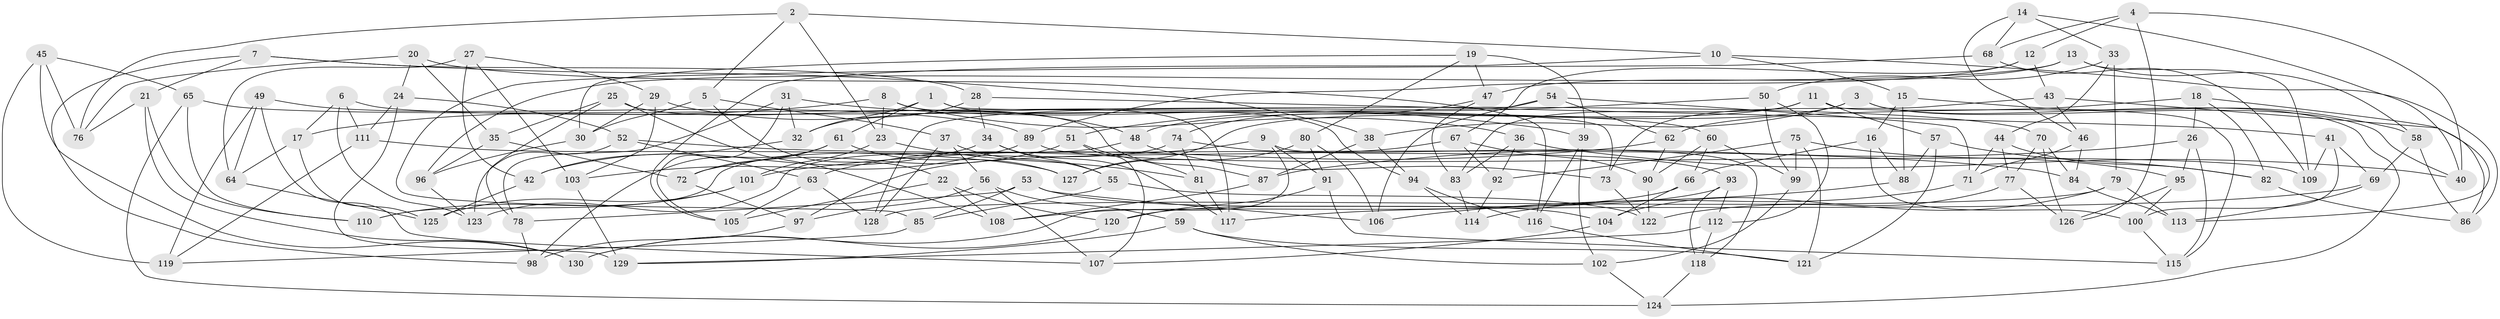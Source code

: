 // Generated by graph-tools (version 1.1) at 2025/57/03/09/25 04:57:26]
// undirected, 130 vertices, 260 edges
graph export_dot {
graph [start="1"]
  node [color=gray90,style=filled];
  1;
  2;
  3;
  4;
  5;
  6;
  7;
  8;
  9;
  10;
  11;
  12;
  13;
  14;
  15;
  16;
  17;
  18;
  19;
  20;
  21;
  22;
  23;
  24;
  25;
  26;
  27;
  28;
  29;
  30;
  31;
  32;
  33;
  34;
  35;
  36;
  37;
  38;
  39;
  40;
  41;
  42;
  43;
  44;
  45;
  46;
  47;
  48;
  49;
  50;
  51;
  52;
  53;
  54;
  55;
  56;
  57;
  58;
  59;
  60;
  61;
  62;
  63;
  64;
  65;
  66;
  67;
  68;
  69;
  70;
  71;
  72;
  73;
  74;
  75;
  76;
  77;
  78;
  79;
  80;
  81;
  82;
  83;
  84;
  85;
  86;
  87;
  88;
  89;
  90;
  91;
  92;
  93;
  94;
  95;
  96;
  97;
  98;
  99;
  100;
  101;
  102;
  103;
  104;
  105;
  106;
  107;
  108;
  109;
  110;
  111;
  112;
  113;
  114;
  115;
  116;
  117;
  118;
  119;
  120;
  121;
  122;
  123;
  124;
  125;
  126;
  127;
  128;
  129;
  130;
  1 -- 32;
  1 -- 94;
  1 -- 73;
  1 -- 61;
  2 -- 5;
  2 -- 23;
  2 -- 76;
  2 -- 10;
  3 -- 124;
  3 -- 127;
  3 -- 40;
  3 -- 38;
  4 -- 126;
  4 -- 68;
  4 -- 12;
  4 -- 40;
  5 -- 30;
  5 -- 37;
  5 -- 22;
  6 -- 60;
  6 -- 123;
  6 -- 17;
  6 -- 111;
  7 -- 98;
  7 -- 28;
  7 -- 21;
  7 -- 38;
  8 -- 23;
  8 -- 117;
  8 -- 17;
  8 -- 36;
  9 -- 63;
  9 -- 130;
  9 -- 91;
  9 -- 118;
  10 -- 86;
  10 -- 105;
  10 -- 15;
  11 -- 115;
  11 -- 57;
  11 -- 48;
  11 -- 83;
  12 -- 43;
  12 -- 89;
  12 -- 67;
  13 -- 96;
  13 -- 109;
  13 -- 58;
  13 -- 47;
  14 -- 46;
  14 -- 68;
  14 -- 33;
  14 -- 40;
  15 -- 58;
  15 -- 88;
  15 -- 16;
  16 -- 88;
  16 -- 100;
  16 -- 66;
  17 -- 125;
  17 -- 64;
  18 -- 82;
  18 -- 26;
  18 -- 113;
  18 -- 62;
  19 -- 39;
  19 -- 30;
  19 -- 80;
  19 -- 47;
  20 -- 76;
  20 -- 35;
  20 -- 24;
  20 -- 116;
  21 -- 110;
  21 -- 130;
  21 -- 76;
  22 -- 105;
  22 -- 120;
  22 -- 108;
  23 -- 101;
  23 -- 81;
  24 -- 111;
  24 -- 52;
  24 -- 129;
  25 -- 108;
  25 -- 87;
  25 -- 78;
  25 -- 35;
  26 -- 95;
  26 -- 87;
  26 -- 115;
  27 -- 103;
  27 -- 29;
  27 -- 64;
  27 -- 42;
  28 -- 41;
  28 -- 32;
  28 -- 34;
  29 -- 103;
  29 -- 48;
  29 -- 30;
  30 -- 96;
  31 -- 78;
  31 -- 39;
  31 -- 32;
  31 -- 105;
  32 -- 42;
  33 -- 50;
  33 -- 44;
  33 -- 79;
  34 -- 55;
  34 -- 117;
  34 -- 42;
  35 -- 72;
  35 -- 96;
  36 -- 40;
  36 -- 83;
  36 -- 92;
  37 -- 56;
  37 -- 55;
  37 -- 128;
  38 -- 87;
  38 -- 94;
  39 -- 102;
  39 -- 116;
  41 -- 69;
  41 -- 100;
  41 -- 109;
  42 -- 125;
  43 -- 46;
  43 -- 86;
  43 -- 73;
  44 -- 77;
  44 -- 71;
  44 -- 82;
  45 -- 130;
  45 -- 76;
  45 -- 65;
  45 -- 119;
  46 -- 71;
  46 -- 84;
  47 -- 74;
  47 -- 83;
  48 -- 73;
  48 -- 123;
  49 -- 107;
  49 -- 89;
  49 -- 64;
  49 -- 119;
  50 -- 51;
  50 -- 112;
  50 -- 99;
  51 -- 107;
  51 -- 72;
  51 -- 81;
  52 -- 123;
  52 -- 84;
  52 -- 63;
  53 -- 78;
  53 -- 104;
  53 -- 106;
  53 -- 85;
  54 -- 71;
  54 -- 106;
  54 -- 128;
  54 -- 62;
  55 -- 85;
  55 -- 122;
  56 -- 107;
  56 -- 97;
  56 -- 59;
  57 -- 88;
  57 -- 121;
  57 -- 82;
  58 -- 69;
  58 -- 86;
  59 -- 129;
  59 -- 121;
  59 -- 102;
  60 -- 90;
  60 -- 66;
  60 -- 99;
  61 -- 98;
  61 -- 127;
  61 -- 72;
  62 -- 101;
  62 -- 90;
  63 -- 128;
  63 -- 105;
  64 -- 125;
  65 -- 70;
  65 -- 110;
  65 -- 124;
  66 -- 108;
  66 -- 104;
  67 -- 90;
  67 -- 97;
  67 -- 92;
  68 -- 85;
  68 -- 109;
  69 -- 113;
  69 -- 117;
  70 -- 126;
  70 -- 84;
  70 -- 77;
  71 -- 114;
  72 -- 97;
  73 -- 122;
  74 -- 110;
  74 -- 93;
  74 -- 81;
  75 -- 121;
  75 -- 92;
  75 -- 95;
  75 -- 99;
  77 -- 126;
  77 -- 104;
  78 -- 98;
  79 -- 128;
  79 -- 113;
  79 -- 122;
  80 -- 91;
  80 -- 127;
  80 -- 106;
  81 -- 117;
  82 -- 86;
  83 -- 114;
  84 -- 113;
  85 -- 119;
  87 -- 108;
  88 -- 106;
  89 -- 109;
  89 -- 103;
  90 -- 122;
  91 -- 120;
  91 -- 115;
  92 -- 114;
  93 -- 112;
  93 -- 120;
  93 -- 118;
  94 -- 114;
  94 -- 116;
  95 -- 126;
  95 -- 100;
  96 -- 123;
  97 -- 98;
  99 -- 102;
  100 -- 115;
  101 -- 125;
  101 -- 110;
  102 -- 124;
  103 -- 129;
  104 -- 107;
  111 -- 119;
  111 -- 127;
  112 -- 129;
  112 -- 118;
  116 -- 121;
  118 -- 124;
  120 -- 130;
}
